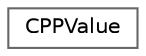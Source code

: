 digraph "Graphical Class Hierarchy"
{
 // INTERACTIVE_SVG=YES
 // LATEX_PDF_SIZE
  bgcolor="transparent";
  edge [fontname=Helvetica,fontsize=10,labelfontname=Helvetica,labelfontsize=10];
  node [fontname=Helvetica,fontsize=10,shape=box,height=0.2,width=0.4];
  rankdir="LR";
  Node0 [label="CPPValue",height=0.2,width=0.4,color="grey40", fillcolor="white", style="filled",URL="$d2/d75/class_c_p_p_value.html",tooltip="A class representing a C-preprocessor value."];
}
